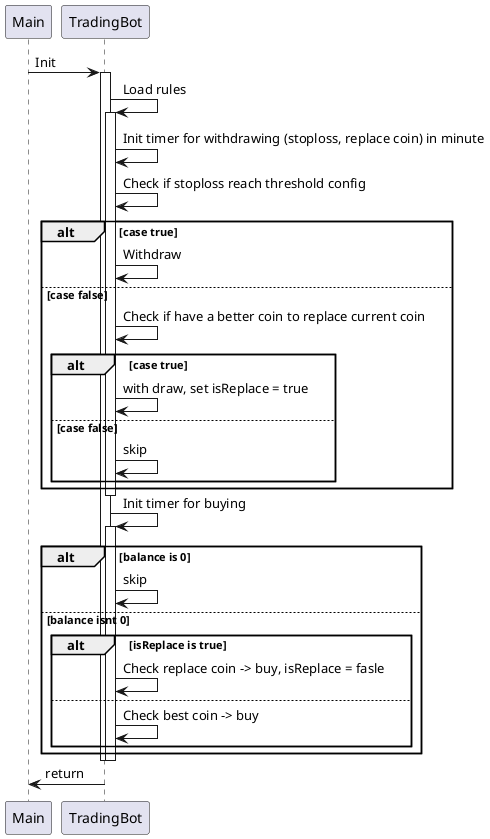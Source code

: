 @startuml
Main -> TradingBot: Init
activate TradingBot
TradingBot -> TradingBot: Load rules
activate TradingBot
TradingBot -> TradingBot: Init timer for withdrawing (stoploss, replace coin) in minute
TradingBot -> TradingBot: Check if stoploss reach threshold config
alt case true
    TradingBot -> TradingBot: Withdraw
else case false
    TradingBot -> TradingBot: Check if have a better coin to replace current coin
    alt case true
        TradingBot -> TradingBot: with draw, set isReplace = true
    else case false
        TradingBot -> TradingBot: skip
    end
end
deactivate TradingBot
TradingBot -> TradingBot: Init timer for buying
activate TradingBot
alt balance is 0
    TradingBot -> TradingBot: skip
else balance isnt 0
    alt isReplace is true
        TradingBot -> TradingBot: Check replace coin -> buy, isReplace = fasle
    else
        TradingBot -> TradingBot: Check best coin -> buy
    end
end
deactivate TradingBot
deactivate TradingBot
TradingBot -> Main: return
@enduml